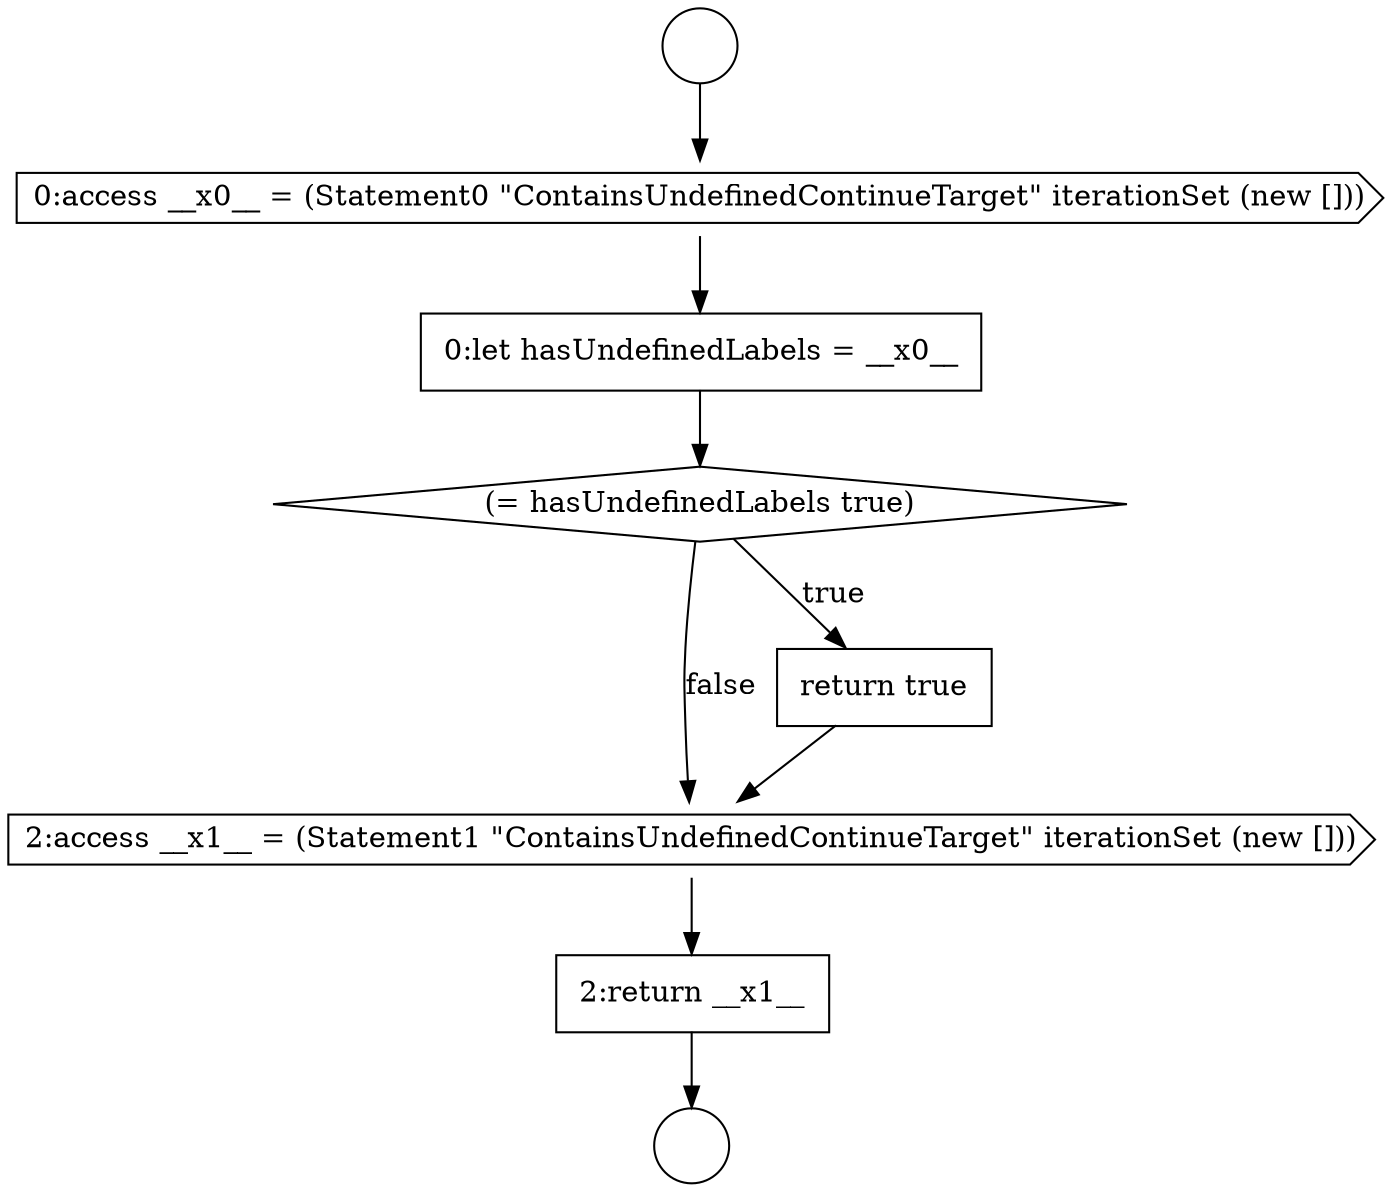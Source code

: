 digraph {
  node6138 [shape=cds, label=<<font color="black">2:access __x1__ = (Statement1 &quot;ContainsUndefinedContinueTarget&quot; iterationSet (new []))</font>> color="black" fillcolor="white" style=filled]
  node6135 [shape=none, margin=0, label=<<font color="black">
    <table border="0" cellborder="1" cellspacing="0" cellpadding="10">
      <tr><td align="left">0:let hasUndefinedLabels = __x0__</td></tr>
    </table>
  </font>> color="black" fillcolor="white" style=filled]
  node6139 [shape=none, margin=0, label=<<font color="black">
    <table border="0" cellborder="1" cellspacing="0" cellpadding="10">
      <tr><td align="left">2:return __x1__</td></tr>
    </table>
  </font>> color="black" fillcolor="white" style=filled]
  node6133 [shape=circle label=" " color="black" fillcolor="white" style=filled]
  node6134 [shape=cds, label=<<font color="black">0:access __x0__ = (Statement0 &quot;ContainsUndefinedContinueTarget&quot; iterationSet (new []))</font>> color="black" fillcolor="white" style=filled]
  node6132 [shape=circle label=" " color="black" fillcolor="white" style=filled]
  node6137 [shape=none, margin=0, label=<<font color="black">
    <table border="0" cellborder="1" cellspacing="0" cellpadding="10">
      <tr><td align="left">return true</td></tr>
    </table>
  </font>> color="black" fillcolor="white" style=filled]
  node6136 [shape=diamond, label=<<font color="black">(= hasUndefinedLabels true)</font>> color="black" fillcolor="white" style=filled]
  node6136 -> node6137 [label=<<font color="black">true</font>> color="black"]
  node6136 -> node6138 [label=<<font color="black">false</font>> color="black"]
  node6132 -> node6134 [ color="black"]
  node6138 -> node6139 [ color="black"]
  node6137 -> node6138 [ color="black"]
  node6135 -> node6136 [ color="black"]
  node6139 -> node6133 [ color="black"]
  node6134 -> node6135 [ color="black"]
}
